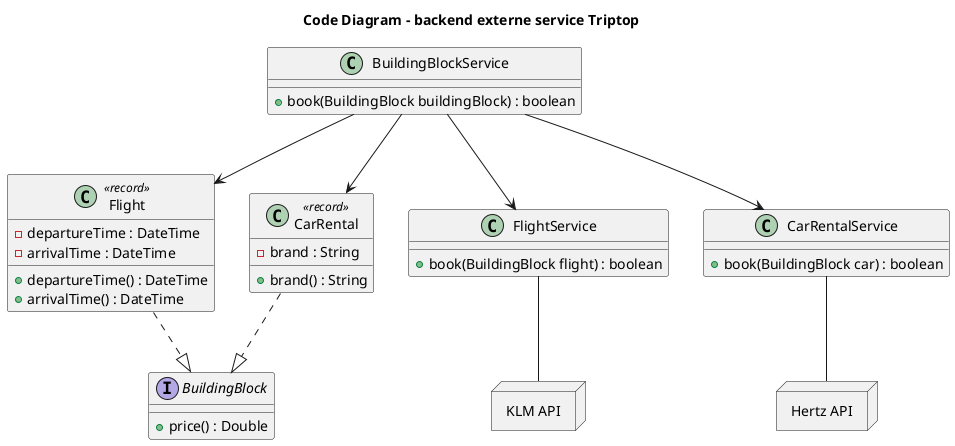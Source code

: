 @startuml

title Code Diagram - backend externe service Triptop

class Flight <<record>> {
    -departureTime : DateTime
    -arrivalTime : DateTime
    +departureTime() : DateTime
    +arrivalTime() : DateTime
}

class CarRental <<record>> {
    -brand : String
    +brand() : String
}

class BuildingBlockService {
    +book(BuildingBlock buildingBlock) : boolean
}

class FlightService {
    +book(BuildingBlock flight) : boolean
}

class CarRentalService {
    +book(BuildingBlock car) : boolean
}

interface BuildingBlock {
    +price() : Double
}

BuildingBlockService --> FlightService
BuildingBlockService --> CarRentalService
BuildingBlockService --> CarRental
BuildingBlockService --> Flight
Flight ..|> BuildingBlock
CarRental ..|> BuildingBlock


node "KLM API" as KLM {
}

node "Hertz API" as Hertz {
}

FlightService -- KLM
CarRentalService -- Hertz

@enduml